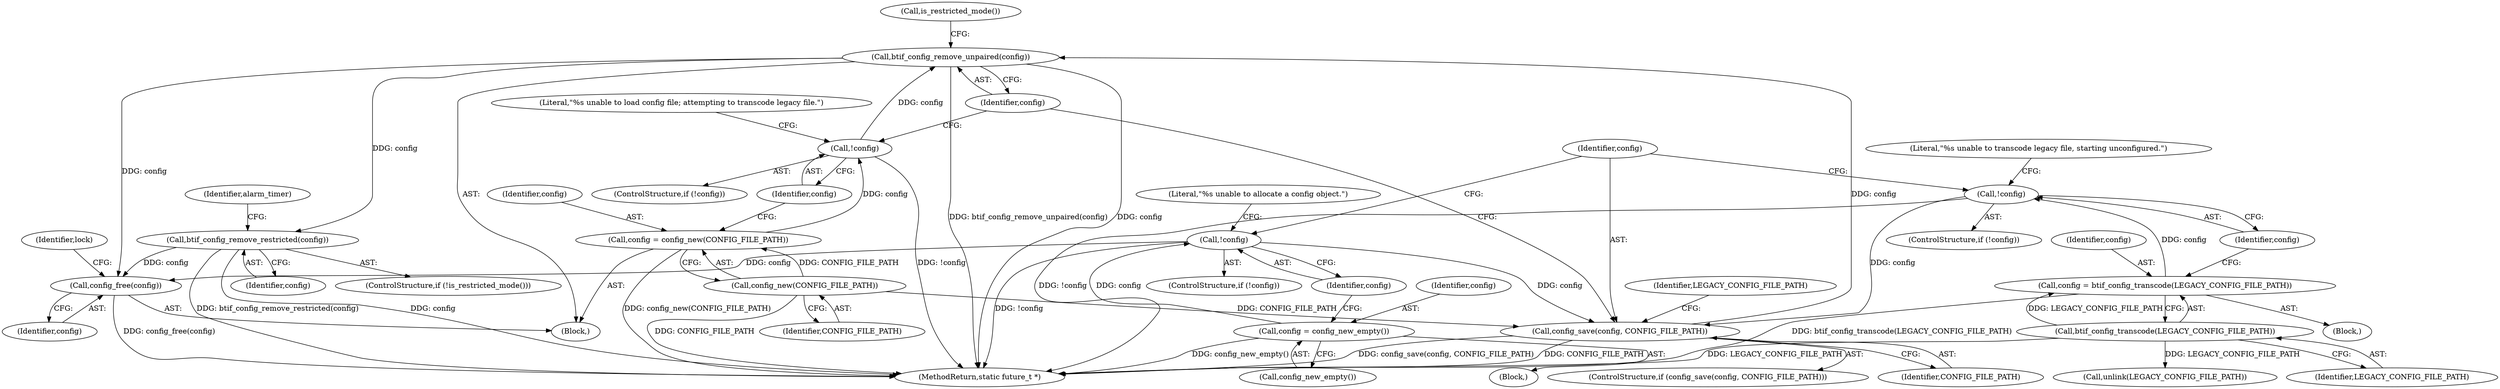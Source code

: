 digraph "0_Android_37c88107679d36c419572732b4af6e18bb2f7dce_1@API" {
"1000171" [label="(Call,config_free(config))"];
"1000147" [label="(Call,btif_config_remove_unpaired(config))"];
"1000113" [label="(Call,!config)"];
"1000108" [label="(Call,config = config_new(CONFIG_FILE_PATH))"];
"1000110" [label="(Call,config_new(CONFIG_FILE_PATH))"];
"1000142" [label="(Call,config_save(config, CONFIG_FILE_PATH))"];
"1000124" [label="(Call,!config)"];
"1000119" [label="(Call,config = btif_config_transcode(LEGACY_CONFIG_FILE_PATH))"];
"1000121" [label="(Call,btif_config_transcode(LEGACY_CONFIG_FILE_PATH))"];
"1000134" [label="(Call,!config)"];
"1000130" [label="(Call,config = config_new_empty())"];
"1000152" [label="(Call,btif_config_remove_restricted(config))"];
"1000145" [label="(Call,unlink(LEGACY_CONFIG_FILE_PATH))"];
"1000149" [label="(ControlStructure,if (!is_restricted_mode()))"];
"1000123" [label="(ControlStructure,if (!config))"];
"1000117" [label="(Literal,\"%s unable to load config file; attempting to transcode legacy file.\")"];
"1000146" [label="(Identifier,LEGACY_CONFIG_FILE_PATH)"];
"1000121" [label="(Call,btif_config_transcode(LEGACY_CONFIG_FILE_PATH))"];
"1000142" [label="(Call,config_save(config, CONFIG_FILE_PATH))"];
"1000175" [label="(Identifier,lock)"];
"1000124" [label="(Call,!config)"];
"1000125" [label="(Identifier,config)"];
"1000130" [label="(Call,config = config_new_empty())"];
"1000111" [label="(Identifier,CONFIG_FILE_PATH)"];
"1000148" [label="(Identifier,config)"];
"1000122" [label="(Identifier,LEGACY_CONFIG_FILE_PATH)"];
"1000144" [label="(Identifier,CONFIG_FILE_PATH)"];
"1000155" [label="(Identifier,alarm_timer)"];
"1000153" [label="(Identifier,config)"];
"1000112" [label="(ControlStructure,if (!config))"];
"1000151" [label="(Call,is_restricted_mode())"];
"1000108" [label="(Call,config = config_new(CONFIG_FILE_PATH))"];
"1000171" [label="(Call,config_free(config))"];
"1000113" [label="(Call,!config)"];
"1000172" [label="(Identifier,config)"];
"1000126" [label="(Block,)"];
"1000115" [label="(Block,)"];
"1000128" [label="(Literal,\"%s unable to transcode legacy file, starting unconfigured.\")"];
"1000135" [label="(Identifier,config)"];
"1000114" [label="(Identifier,config)"];
"1000119" [label="(Call,config = btif_config_transcode(LEGACY_CONFIG_FILE_PATH))"];
"1000143" [label="(Identifier,config)"];
"1000103" [label="(Block,)"];
"1000120" [label="(Identifier,config)"];
"1000131" [label="(Identifier,config)"];
"1000132" [label="(Call,config_new_empty())"];
"1000133" [label="(ControlStructure,if (!config))"];
"1000109" [label="(Identifier,config)"];
"1000141" [label="(ControlStructure,if (config_save(config, CONFIG_FILE_PATH)))"];
"1000185" [label="(MethodReturn,static future_t *)"];
"1000152" [label="(Call,btif_config_remove_restricted(config))"];
"1000134" [label="(Call,!config)"];
"1000138" [label="(Literal,\"%s unable to allocate a config object.\")"];
"1000147" [label="(Call,btif_config_remove_unpaired(config))"];
"1000110" [label="(Call,config_new(CONFIG_FILE_PATH))"];
"1000171" -> "1000103"  [label="AST: "];
"1000171" -> "1000172"  [label="CFG: "];
"1000172" -> "1000171"  [label="AST: "];
"1000175" -> "1000171"  [label="CFG: "];
"1000171" -> "1000185"  [label="DDG: config_free(config)"];
"1000147" -> "1000171"  [label="DDG: config"];
"1000152" -> "1000171"  [label="DDG: config"];
"1000134" -> "1000171"  [label="DDG: config"];
"1000147" -> "1000103"  [label="AST: "];
"1000147" -> "1000148"  [label="CFG: "];
"1000148" -> "1000147"  [label="AST: "];
"1000151" -> "1000147"  [label="CFG: "];
"1000147" -> "1000185"  [label="DDG: config"];
"1000147" -> "1000185"  [label="DDG: btif_config_remove_unpaired(config)"];
"1000113" -> "1000147"  [label="DDG: config"];
"1000142" -> "1000147"  [label="DDG: config"];
"1000147" -> "1000152"  [label="DDG: config"];
"1000113" -> "1000112"  [label="AST: "];
"1000113" -> "1000114"  [label="CFG: "];
"1000114" -> "1000113"  [label="AST: "];
"1000117" -> "1000113"  [label="CFG: "];
"1000148" -> "1000113"  [label="CFG: "];
"1000113" -> "1000185"  [label="DDG: !config"];
"1000108" -> "1000113"  [label="DDG: config"];
"1000108" -> "1000103"  [label="AST: "];
"1000108" -> "1000110"  [label="CFG: "];
"1000109" -> "1000108"  [label="AST: "];
"1000110" -> "1000108"  [label="AST: "];
"1000114" -> "1000108"  [label="CFG: "];
"1000108" -> "1000185"  [label="DDG: config_new(CONFIG_FILE_PATH)"];
"1000110" -> "1000108"  [label="DDG: CONFIG_FILE_PATH"];
"1000110" -> "1000111"  [label="CFG: "];
"1000111" -> "1000110"  [label="AST: "];
"1000110" -> "1000185"  [label="DDG: CONFIG_FILE_PATH"];
"1000110" -> "1000142"  [label="DDG: CONFIG_FILE_PATH"];
"1000142" -> "1000141"  [label="AST: "];
"1000142" -> "1000144"  [label="CFG: "];
"1000143" -> "1000142"  [label="AST: "];
"1000144" -> "1000142"  [label="AST: "];
"1000146" -> "1000142"  [label="CFG: "];
"1000148" -> "1000142"  [label="CFG: "];
"1000142" -> "1000185"  [label="DDG: config_save(config, CONFIG_FILE_PATH)"];
"1000142" -> "1000185"  [label="DDG: CONFIG_FILE_PATH"];
"1000124" -> "1000142"  [label="DDG: config"];
"1000134" -> "1000142"  [label="DDG: config"];
"1000124" -> "1000123"  [label="AST: "];
"1000124" -> "1000125"  [label="CFG: "];
"1000125" -> "1000124"  [label="AST: "];
"1000128" -> "1000124"  [label="CFG: "];
"1000143" -> "1000124"  [label="CFG: "];
"1000124" -> "1000185"  [label="DDG: !config"];
"1000119" -> "1000124"  [label="DDG: config"];
"1000119" -> "1000115"  [label="AST: "];
"1000119" -> "1000121"  [label="CFG: "];
"1000120" -> "1000119"  [label="AST: "];
"1000121" -> "1000119"  [label="AST: "];
"1000125" -> "1000119"  [label="CFG: "];
"1000119" -> "1000185"  [label="DDG: btif_config_transcode(LEGACY_CONFIG_FILE_PATH)"];
"1000121" -> "1000119"  [label="DDG: LEGACY_CONFIG_FILE_PATH"];
"1000121" -> "1000122"  [label="CFG: "];
"1000122" -> "1000121"  [label="AST: "];
"1000121" -> "1000185"  [label="DDG: LEGACY_CONFIG_FILE_PATH"];
"1000121" -> "1000145"  [label="DDG: LEGACY_CONFIG_FILE_PATH"];
"1000134" -> "1000133"  [label="AST: "];
"1000134" -> "1000135"  [label="CFG: "];
"1000135" -> "1000134"  [label="AST: "];
"1000138" -> "1000134"  [label="CFG: "];
"1000143" -> "1000134"  [label="CFG: "];
"1000134" -> "1000185"  [label="DDG: !config"];
"1000130" -> "1000134"  [label="DDG: config"];
"1000130" -> "1000126"  [label="AST: "];
"1000130" -> "1000132"  [label="CFG: "];
"1000131" -> "1000130"  [label="AST: "];
"1000132" -> "1000130"  [label="AST: "];
"1000135" -> "1000130"  [label="CFG: "];
"1000130" -> "1000185"  [label="DDG: config_new_empty()"];
"1000152" -> "1000149"  [label="AST: "];
"1000152" -> "1000153"  [label="CFG: "];
"1000153" -> "1000152"  [label="AST: "];
"1000155" -> "1000152"  [label="CFG: "];
"1000152" -> "1000185"  [label="DDG: btif_config_remove_restricted(config)"];
"1000152" -> "1000185"  [label="DDG: config"];
}
